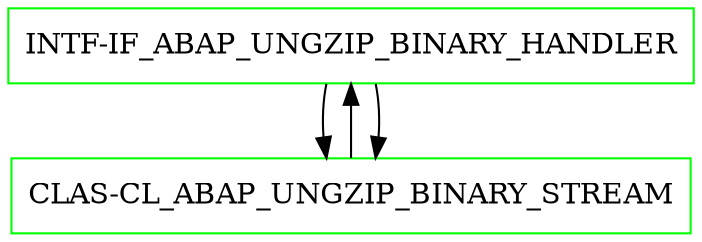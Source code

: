 digraph G {
  "INTF-IF_ABAP_UNGZIP_BINARY_HANDLER" [shape=box,color=green];
  "CLAS-CL_ABAP_UNGZIP_BINARY_STREAM" [shape=box,color=green,URL="./CLAS_CL_ABAP_UNGZIP_BINARY_STREAM.html"];
  "INTF-IF_ABAP_UNGZIP_BINARY_HANDLER" [shape=box,color=green,URL="./INTF_IF_ABAP_UNGZIP_BINARY_HANDLER.html"];
  "INTF-IF_ABAP_UNGZIP_BINARY_HANDLER" -> "CLAS-CL_ABAP_UNGZIP_BINARY_STREAM";
  "CLAS-CL_ABAP_UNGZIP_BINARY_STREAM" -> "INTF-IF_ABAP_UNGZIP_BINARY_HANDLER";
  "INTF-IF_ABAP_UNGZIP_BINARY_HANDLER" -> "CLAS-CL_ABAP_UNGZIP_BINARY_STREAM";
}
